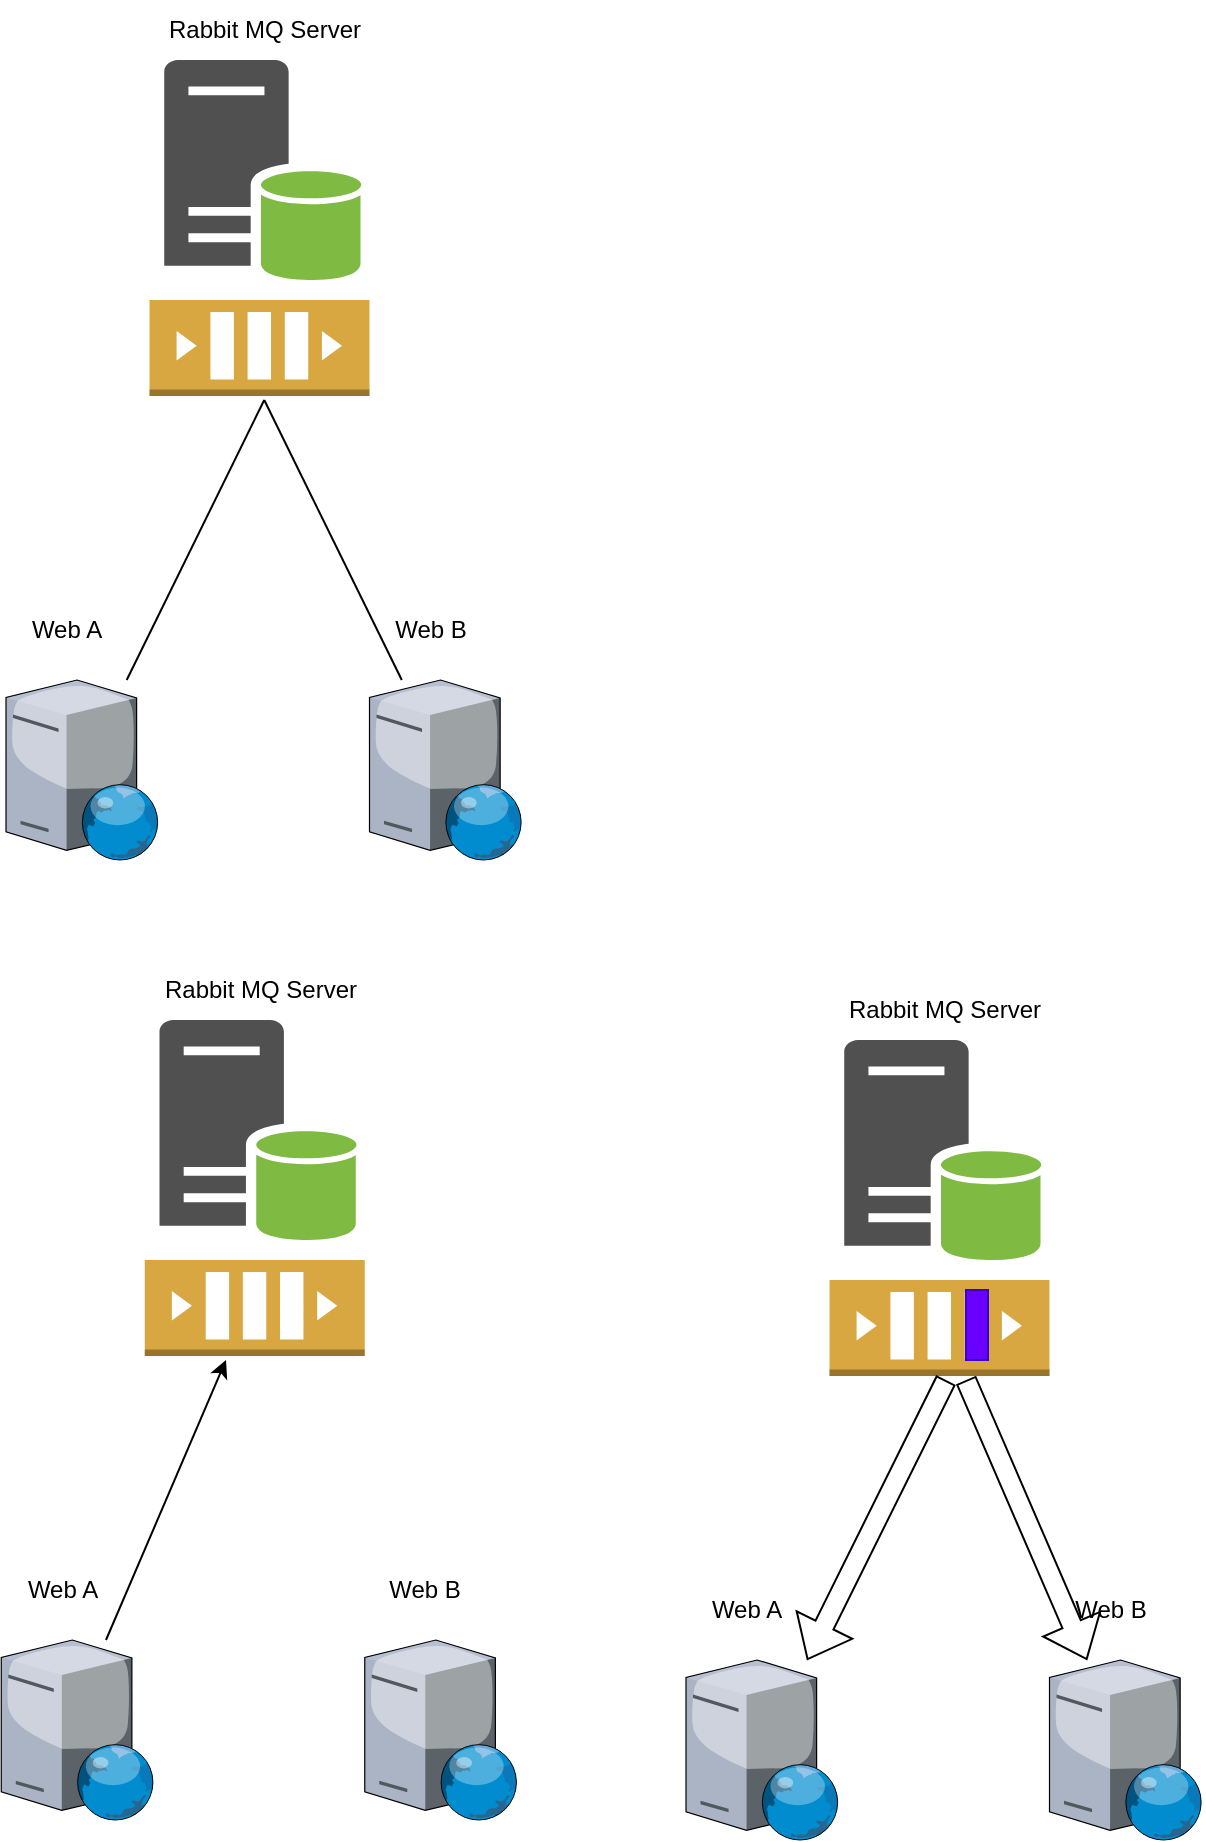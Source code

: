 <mxfile version="24.7.5">
  <diagram name="第 1 页" id="sTb8V6_llQWVWky71q_P">
    <mxGraphModel dx="1959" dy="1183" grid="1" gridSize="10" guides="1" tooltips="1" connect="1" arrows="1" fold="1" page="1" pageScale="1" pageWidth="827" pageHeight="1169" math="0" shadow="0">
      <root>
        <mxCell id="0" />
        <mxCell id="1" parent="0" />
        <mxCell id="-VtrnbuTWJj-WVxdNShx-5" value="" style="verticalLabelPosition=bottom;sketch=0;aspect=fixed;html=1;verticalAlign=top;strokeColor=none;align=center;outlineConnect=0;shape=mxgraph.citrix.web_server;" vertex="1" parent="1">
          <mxGeometry x="40" y="360" width="76.5" height="90" as="geometry" />
        </mxCell>
        <mxCell id="-VtrnbuTWJj-WVxdNShx-6" value="" style="verticalLabelPosition=bottom;sketch=0;aspect=fixed;html=1;verticalAlign=top;strokeColor=none;align=center;outlineConnect=0;shape=mxgraph.citrix.web_server;" vertex="1" parent="1">
          <mxGeometry x="221.75" y="360" width="76.5" height="90" as="geometry" />
        </mxCell>
        <mxCell id="-VtrnbuTWJj-WVxdNShx-7" value="" style="sketch=0;pointerEvents=1;shadow=0;dashed=0;html=1;strokeColor=none;fillColor=#505050;labelPosition=center;verticalLabelPosition=bottom;verticalAlign=top;outlineConnect=0;align=center;shape=mxgraph.office.servers.database_server_green;" vertex="1" parent="1">
          <mxGeometry x="119.12" y="50" width="100" height="110" as="geometry" />
        </mxCell>
        <mxCell id="-VtrnbuTWJj-WVxdNShx-8" value="Web A" style="text;html=1;align=center;verticalAlign=middle;resizable=0;points=[];autosize=1;strokeColor=none;fillColor=none;" vertex="1" parent="1">
          <mxGeometry x="40" y="320" width="60" height="30" as="geometry" />
        </mxCell>
        <mxCell id="-VtrnbuTWJj-WVxdNShx-9" value="Web B" style="text;html=1;align=center;verticalAlign=middle;resizable=0;points=[];autosize=1;strokeColor=none;fillColor=none;" vertex="1" parent="1">
          <mxGeometry x="221.75" y="320" width="60" height="30" as="geometry" />
        </mxCell>
        <mxCell id="-VtrnbuTWJj-WVxdNShx-10" value="" style="outlineConnect=0;dashed=0;verticalLabelPosition=bottom;verticalAlign=top;align=center;html=1;shape=mxgraph.aws3.queue;fillColor=#D9A741;gradientColor=none;" vertex="1" parent="1">
          <mxGeometry x="111.75" y="170" width="110" height="48" as="geometry" />
        </mxCell>
        <mxCell id="-VtrnbuTWJj-WVxdNShx-12" value="Rabbit MQ Server" style="text;html=1;align=center;verticalAlign=middle;resizable=0;points=[];autosize=1;strokeColor=none;fillColor=none;" vertex="1" parent="1">
          <mxGeometry x="109.12" y="20" width="120" height="30" as="geometry" />
        </mxCell>
        <mxCell id="-VtrnbuTWJj-WVxdNShx-13" value="" style="endArrow=none;html=1;rounded=0;" edge="1" parent="1" source="-VtrnbuTWJj-WVxdNShx-5">
          <mxGeometry width="50" height="50" relative="1" as="geometry">
            <mxPoint x="79.12" y="320" as="sourcePoint" />
            <mxPoint x="169.12" y="220" as="targetPoint" />
          </mxGeometry>
        </mxCell>
        <mxCell id="-VtrnbuTWJj-WVxdNShx-14" value="" style="endArrow=none;html=1;rounded=0;" edge="1" parent="1" source="-VtrnbuTWJj-WVxdNShx-6">
          <mxGeometry width="50" height="50" relative="1" as="geometry">
            <mxPoint x="89.12" y="330" as="sourcePoint" />
            <mxPoint x="169.12" y="220" as="targetPoint" />
          </mxGeometry>
        </mxCell>
        <mxCell id="-VtrnbuTWJj-WVxdNShx-33" value="" style="verticalLabelPosition=bottom;sketch=0;aspect=fixed;html=1;verticalAlign=top;strokeColor=none;align=center;outlineConnect=0;shape=mxgraph.citrix.web_server;" vertex="1" parent="1">
          <mxGeometry x="37.63" y="840" width="76.5" height="90" as="geometry" />
        </mxCell>
        <mxCell id="-VtrnbuTWJj-WVxdNShx-34" value="" style="verticalLabelPosition=bottom;sketch=0;aspect=fixed;html=1;verticalAlign=top;strokeColor=none;align=center;outlineConnect=0;shape=mxgraph.citrix.web_server;" vertex="1" parent="1">
          <mxGeometry x="219.38" y="840" width="76.5" height="90" as="geometry" />
        </mxCell>
        <mxCell id="-VtrnbuTWJj-WVxdNShx-35" value="" style="sketch=0;pointerEvents=1;shadow=0;dashed=0;html=1;strokeColor=none;fillColor=#505050;labelPosition=center;verticalLabelPosition=bottom;verticalAlign=top;outlineConnect=0;align=center;shape=mxgraph.office.servers.database_server_green;" vertex="1" parent="1">
          <mxGeometry x="116.75" y="530" width="100" height="110" as="geometry" />
        </mxCell>
        <mxCell id="-VtrnbuTWJj-WVxdNShx-36" value="Web A" style="text;html=1;align=center;verticalAlign=middle;resizable=0;points=[];autosize=1;strokeColor=none;fillColor=none;" vertex="1" parent="1">
          <mxGeometry x="37.63" y="800" width="60" height="30" as="geometry" />
        </mxCell>
        <mxCell id="-VtrnbuTWJj-WVxdNShx-37" value="Web B" style="text;html=1;align=center;verticalAlign=middle;resizable=0;points=[];autosize=1;strokeColor=none;fillColor=none;" vertex="1" parent="1">
          <mxGeometry x="219.38" y="800" width="60" height="30" as="geometry" />
        </mxCell>
        <mxCell id="-VtrnbuTWJj-WVxdNShx-38" value="" style="outlineConnect=0;dashed=0;verticalLabelPosition=bottom;verticalAlign=top;align=center;html=1;shape=mxgraph.aws3.queue;fillColor=#D9A741;gradientColor=none;" vertex="1" parent="1">
          <mxGeometry x="109.38" y="650" width="110" height="48" as="geometry" />
        </mxCell>
        <mxCell id="-VtrnbuTWJj-WVxdNShx-39" value="Rabbit MQ Server" style="text;html=1;align=center;verticalAlign=middle;resizable=0;points=[];autosize=1;strokeColor=none;fillColor=none;" vertex="1" parent="1">
          <mxGeometry x="106.75" y="500" width="120" height="30" as="geometry" />
        </mxCell>
        <mxCell id="-VtrnbuTWJj-WVxdNShx-46" value="" style="endArrow=classic;html=1;rounded=0;" edge="1" parent="1">
          <mxGeometry width="50" height="50" relative="1" as="geometry">
            <mxPoint x="90" y="840" as="sourcePoint" />
            <mxPoint x="150" y="700" as="targetPoint" />
          </mxGeometry>
        </mxCell>
        <mxCell id="-VtrnbuTWJj-WVxdNShx-47" value="" style="verticalLabelPosition=bottom;sketch=0;aspect=fixed;html=1;verticalAlign=top;strokeColor=none;align=center;outlineConnect=0;shape=mxgraph.citrix.web_server;" vertex="1" parent="1">
          <mxGeometry x="380" y="850" width="76.5" height="90" as="geometry" />
        </mxCell>
        <mxCell id="-VtrnbuTWJj-WVxdNShx-48" value="" style="verticalLabelPosition=bottom;sketch=0;aspect=fixed;html=1;verticalAlign=top;strokeColor=none;align=center;outlineConnect=0;shape=mxgraph.citrix.web_server;" vertex="1" parent="1">
          <mxGeometry x="561.75" y="850" width="76.5" height="90" as="geometry" />
        </mxCell>
        <mxCell id="-VtrnbuTWJj-WVxdNShx-49" value="" style="sketch=0;pointerEvents=1;shadow=0;dashed=0;html=1;strokeColor=none;fillColor=#505050;labelPosition=center;verticalLabelPosition=bottom;verticalAlign=top;outlineConnect=0;align=center;shape=mxgraph.office.servers.database_server_green;" vertex="1" parent="1">
          <mxGeometry x="459.12" y="540" width="100" height="110" as="geometry" />
        </mxCell>
        <mxCell id="-VtrnbuTWJj-WVxdNShx-50" value="Web A" style="text;html=1;align=center;verticalAlign=middle;resizable=0;points=[];autosize=1;strokeColor=none;fillColor=none;" vertex="1" parent="1">
          <mxGeometry x="380" y="810" width="60" height="30" as="geometry" />
        </mxCell>
        <mxCell id="-VtrnbuTWJj-WVxdNShx-51" value="Web B" style="text;html=1;align=center;verticalAlign=middle;resizable=0;points=[];autosize=1;strokeColor=none;fillColor=none;" vertex="1" parent="1">
          <mxGeometry x="561.75" y="810" width="60" height="30" as="geometry" />
        </mxCell>
        <mxCell id="-VtrnbuTWJj-WVxdNShx-52" value="" style="outlineConnect=0;dashed=0;verticalLabelPosition=bottom;verticalAlign=top;align=center;html=1;shape=mxgraph.aws3.queue;fillColor=#D9A741;gradientColor=none;" vertex="1" parent="1">
          <mxGeometry x="451.75" y="660" width="110" height="48" as="geometry" />
        </mxCell>
        <mxCell id="-VtrnbuTWJj-WVxdNShx-53" value="Rabbit MQ Server" style="text;html=1;align=center;verticalAlign=middle;resizable=0;points=[];autosize=1;strokeColor=none;fillColor=none;" vertex="1" parent="1">
          <mxGeometry x="449.12" y="510" width="120" height="30" as="geometry" />
        </mxCell>
        <mxCell id="-VtrnbuTWJj-WVxdNShx-56" value="" style="whiteSpace=wrap;html=1;movable=1;resizable=1;rotatable=1;deletable=1;editable=1;locked=0;connectable=1;fillColor=#6a00ff;fontColor=#ffffff;strokeColor=#3700CC;" vertex="1" parent="1">
          <mxGeometry x="520" y="665" width="11" height="35" as="geometry" />
        </mxCell>
        <mxCell id="-VtrnbuTWJj-WVxdNShx-59" value="" style="shape=flexArrow;endArrow=classic;html=1;rounded=0;" edge="1" parent="1" target="-VtrnbuTWJj-WVxdNShx-47">
          <mxGeometry width="50" height="50" relative="1" as="geometry">
            <mxPoint x="510" y="710" as="sourcePoint" />
            <mxPoint x="530" y="1080" as="targetPoint" />
          </mxGeometry>
        </mxCell>
        <mxCell id="-VtrnbuTWJj-WVxdNShx-60" value="" style="shape=flexArrow;endArrow=classic;html=1;rounded=0;" edge="1" parent="1" target="-VtrnbuTWJj-WVxdNShx-48">
          <mxGeometry width="50" height="50" relative="1" as="geometry">
            <mxPoint x="520" y="710" as="sourcePoint" />
            <mxPoint x="531" y="870" as="targetPoint" />
          </mxGeometry>
        </mxCell>
      </root>
    </mxGraphModel>
  </diagram>
</mxfile>
